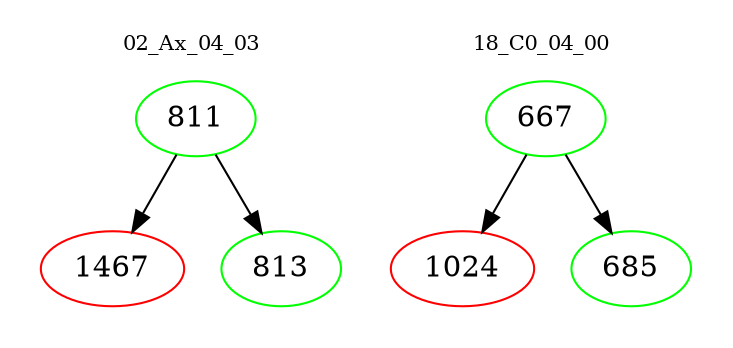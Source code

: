 digraph{
subgraph cluster_0 {
color = white
label = "02_Ax_04_03";
fontsize=10;
T0_811 [label="811", color="green"]
T0_811 -> T0_1467 [color="black"]
T0_1467 [label="1467", color="red"]
T0_811 -> T0_813 [color="black"]
T0_813 [label="813", color="green"]
}
subgraph cluster_1 {
color = white
label = "18_C0_04_00";
fontsize=10;
T1_667 [label="667", color="green"]
T1_667 -> T1_1024 [color="black"]
T1_1024 [label="1024", color="red"]
T1_667 -> T1_685 [color="black"]
T1_685 [label="685", color="green"]
}
}
